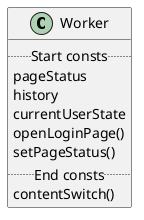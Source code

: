 @startuml
'https://plantuml.com/class-diagram

class Worker {
  .. Start consts ..
  pageStatus
  history
  currentUserState
  openLoginPage()
  setPageStatus()
  .. End consts ..
  contentSwitch()
}

@enduml
components
